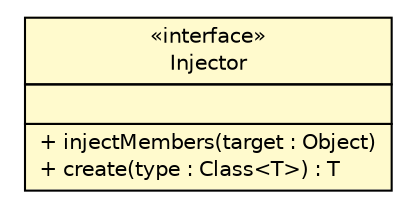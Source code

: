#!/usr/local/bin/dot
#
# Class diagram 
# Generated by UMLGraph version R5_6 (http://www.umlgraph.org/)
#

digraph G {
	edge [fontname="Helvetica",fontsize=10,labelfontname="Helvetica",labelfontsize=10];
	node [fontname="Helvetica",fontsize=10,shape=plaintext];
	nodesep=0.25;
	ranksep=0.5;
	// sorcer.util.InjectionHelper.Injector
	c244426 [label=<<table title="sorcer.util.InjectionHelper.Injector" border="0" cellborder="1" cellspacing="0" cellpadding="2" port="p" bgcolor="lemonChiffon" href="./InjectionHelper.Injector.html">
		<tr><td><table border="0" cellspacing="0" cellpadding="1">
<tr><td align="center" balign="center"> &#171;interface&#187; </td></tr>
<tr><td align="center" balign="center"> Injector </td></tr>
		</table></td></tr>
		<tr><td><table border="0" cellspacing="0" cellpadding="1">
<tr><td align="left" balign="left">  </td></tr>
		</table></td></tr>
		<tr><td><table border="0" cellspacing="0" cellpadding="1">
<tr><td align="left" balign="left"> + injectMembers(target : Object) </td></tr>
<tr><td align="left" balign="left"> + create(type : Class&lt;T&gt;) : T </td></tr>
		</table></td></tr>
		</table>>, URL="./InjectionHelper.Injector.html", fontname="Helvetica", fontcolor="black", fontsize=10.0];
}

